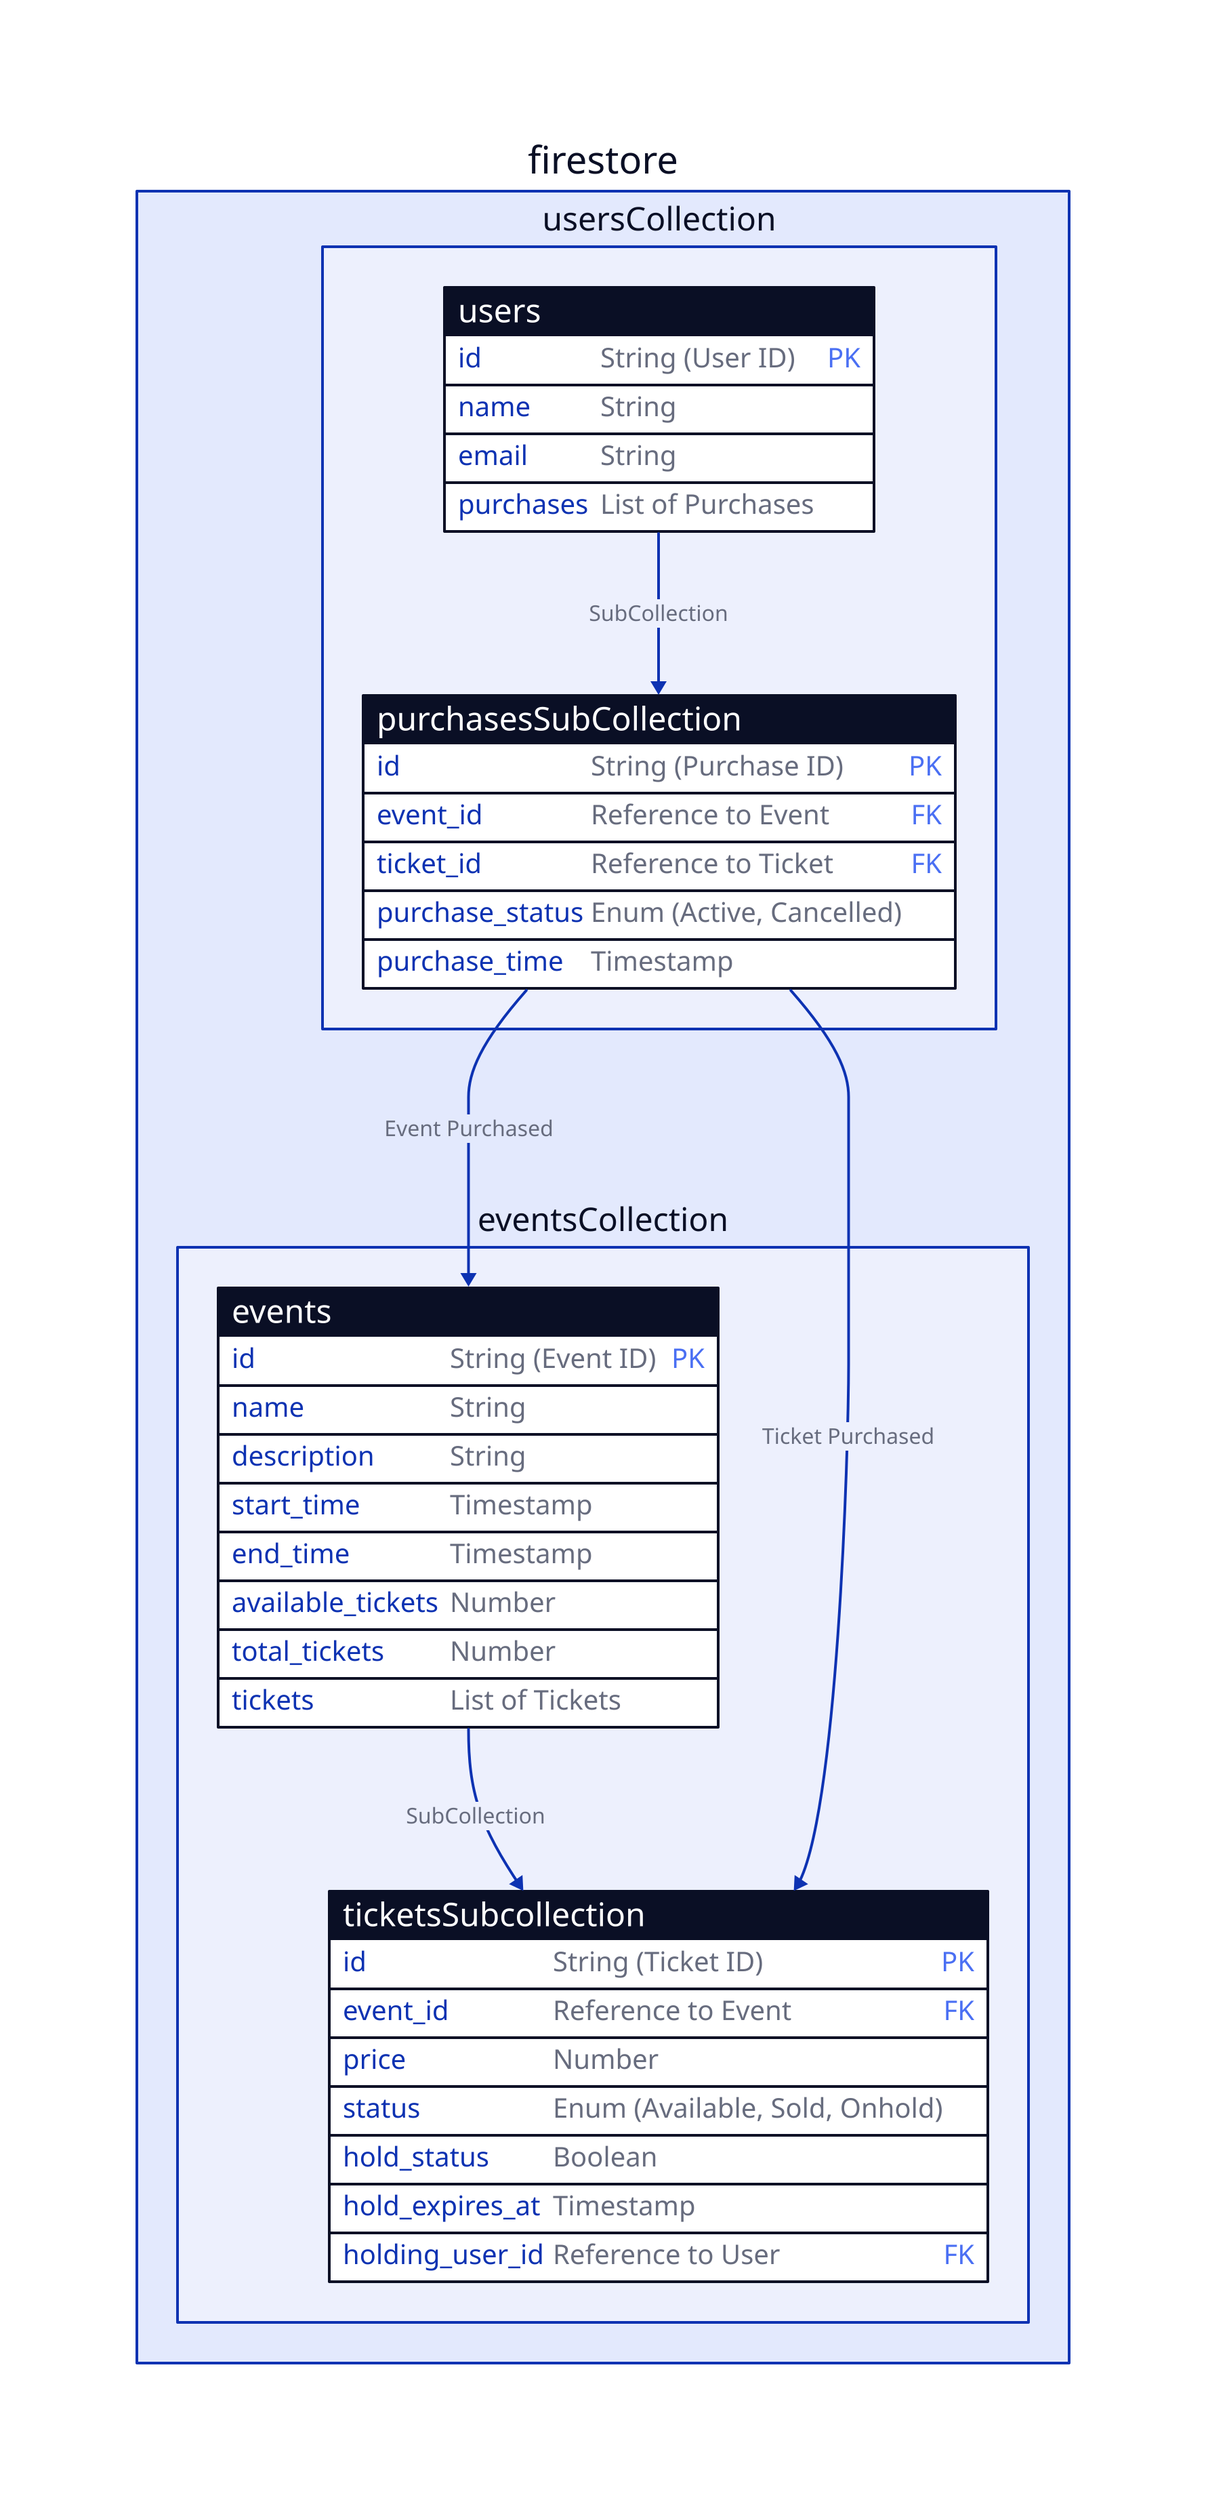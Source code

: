 firestore: {
  eventsCollection: {
    events: {
      shape: sql_table
      id: "String (Event ID)" {constraint: primary_key}
      name: "String"
      description: "String"
      start_time: "Timestamp"
      end_time: "Timestamp"
      available_tickets: "Number"
      total_tickets: "Number"
      tickets: "List of Tickets"
    }

    ticketsSubcollection: {
      shape: sql_table
      id: "String (Ticket ID)" {constraint: primary_key}
      event_id: "Reference to Event" {constraint: foreign_key}
      price: "Number"
      status: "Enum (Available, Sold, Onhold)"
      hold_status: "Boolean"
      hold_expires_at: "Timestamp"
      holding_user_id: "Reference to User"  {constraint: foreign_key}
}
  }

  usersCollection: {
    users: {
      shape: sql_table
      id: "String (User ID)" {constraint: primary_key}
      name: "String"
      email: "String"
      purchases: "List of Purchases"
    }
    purchasesSubCollection: {
      shape: sql_table
      id: "String (Purchase ID)" {constraint: primary_key}
      event_id: "Reference to Event" {constraint: foreign_key}
      ticket_id: "Reference to Ticket" {constraint: foreign_key}
      purchase_status: "Enum (Active, Cancelled)"
      purchase_time: "Timestamp"
    }
  }
}

firestore.eventsCollection.events.tickets -> firestore.eventsCollection.ticketsSubcollection: "SubCollection"
firestore.usersCollection.users.purchases -> firestore.usersCollection.purchasesSubCollection: "SubCollection"
firestore.usersCollection.purchasesSubCollection.event_id -> firestore.eventsCollection.events: "Event Purchased"
firestore.usersCollection.purchasesSubCollection.ticket_id -> firestore.eventsCollection.ticketsSubcollection: "Ticket Purchased"
